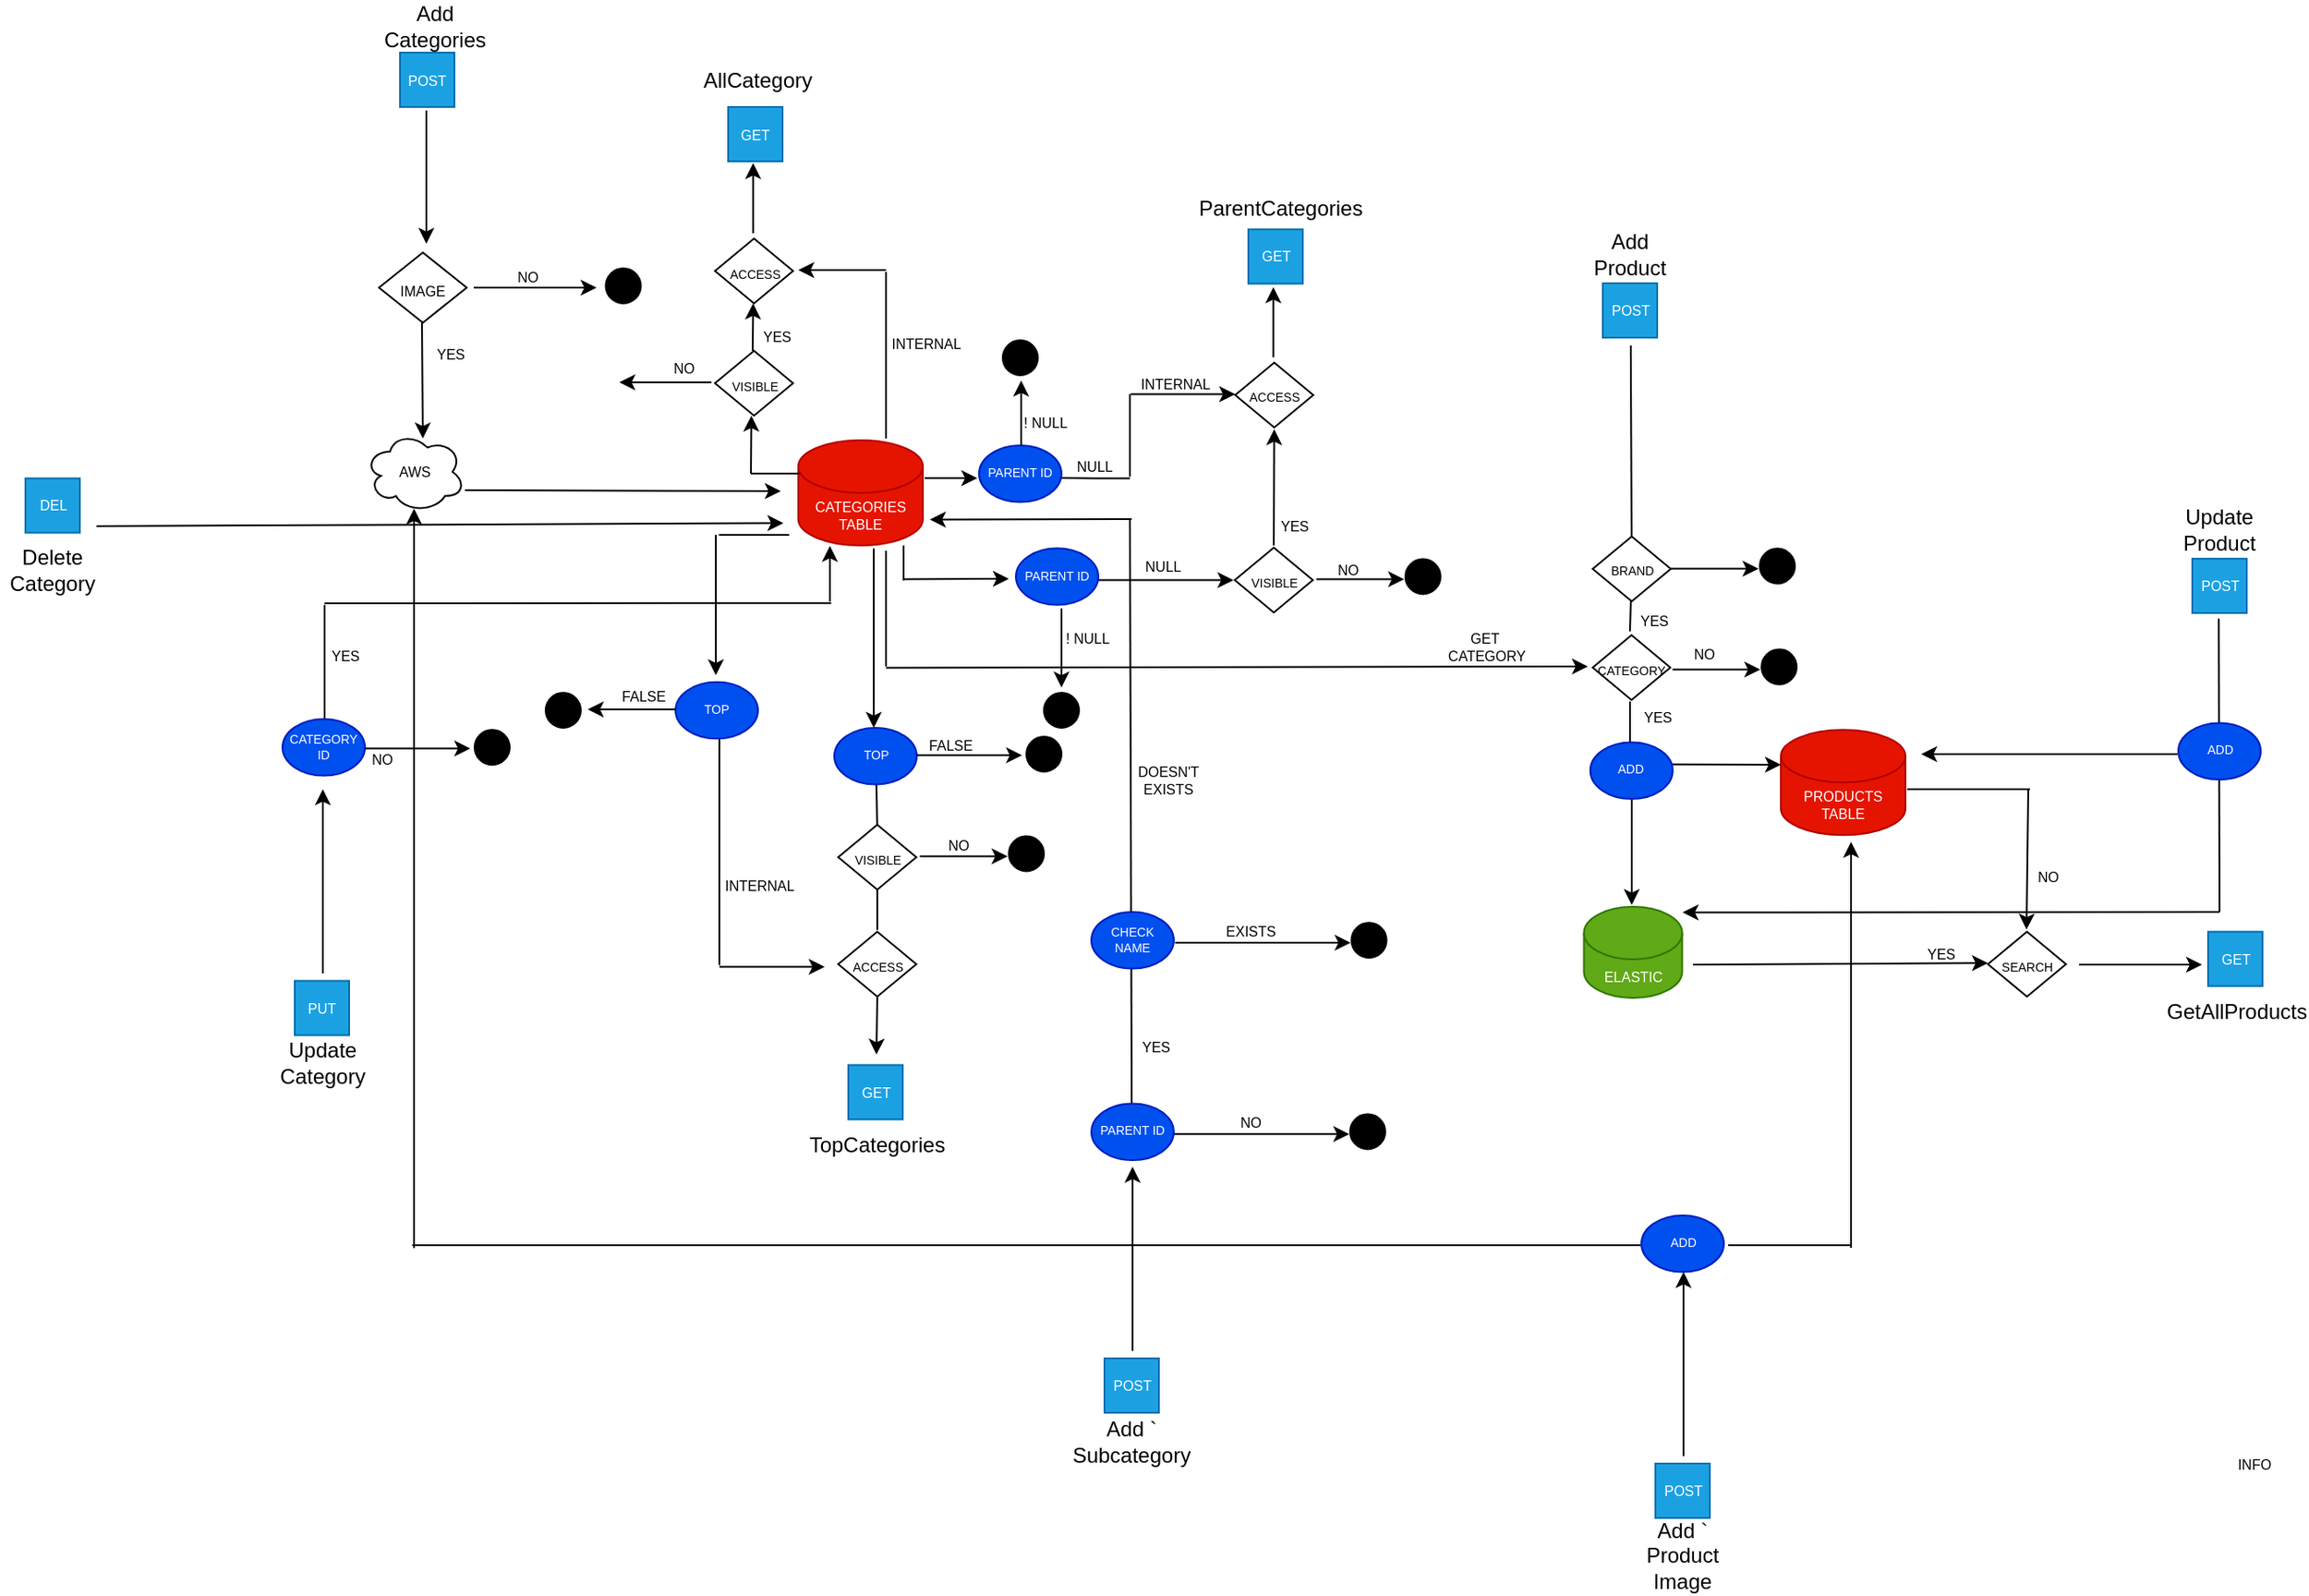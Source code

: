 <mxfile version="20.2.7" type="github">
  <diagram id="prtHgNgQTEPvFCAcTncT" name="Page-1">
    <mxGraphModel dx="1855" dy="1254" grid="1" gridSize="10" guides="1" tooltips="1" connect="1" arrows="1" fold="1" page="0" pageScale="1" pageWidth="827" pageHeight="1169" math="0" shadow="0">
      <root>
        <mxCell id="0" />
        <mxCell id="1" parent="0" />
        <mxCell id="AQ4Y5wIKYDqRayqiFg9v-28" value="" style="endArrow=classic;html=1;rounded=0;fontSize=8;" parent="1" edge="1">
          <mxGeometry width="50" height="50" relative="1" as="geometry">
            <mxPoint x="-612" y="-407" as="sourcePoint" />
            <mxPoint x="-612" y="-331" as="targetPoint" />
            <Array as="points">
              <mxPoint x="-612" y="-387" />
            </Array>
          </mxGeometry>
        </mxCell>
        <mxCell id="AQ4Y5wIKYDqRayqiFg9v-33" value="POST" style="whiteSpace=wrap;html=1;aspect=fixed;fontSize=8;fillColor=#1ba1e2;fontColor=#ffffff;strokeColor=#006EAF;" parent="1" vertex="1">
          <mxGeometry x="-627" y="-440" width="31" height="31" as="geometry" />
        </mxCell>
        <mxCell id="AQ4Y5wIKYDqRayqiFg9v-50" value="AWS" style="ellipse;shape=cloud;whiteSpace=wrap;html=1;fontSize=8;" parent="1" vertex="1">
          <mxGeometry x="-647" y="-224" width="57" height="46" as="geometry" />
        </mxCell>
        <mxCell id="AQ4Y5wIKYDqRayqiFg9v-59" value="INFO" style="text;html=1;strokeColor=none;fillColor=none;align=center;verticalAlign=middle;whiteSpace=wrap;rounded=0;fontSize=8;" parent="1" vertex="1">
          <mxGeometry x="400" y="350" width="60" height="30" as="geometry" />
        </mxCell>
        <mxCell id="AQ4Y5wIKYDqRayqiFg9v-63" value="" style="rhombus;whiteSpace=wrap;html=1;fontSize=8;" parent="1" vertex="1">
          <mxGeometry x="-639" y="-326" width="50" height="40" as="geometry" />
        </mxCell>
        <mxCell id="AQ4Y5wIKYDqRayqiFg9v-64" value="" style="endArrow=classic;html=1;rounded=0;fontSize=8;" parent="1" edge="1">
          <mxGeometry width="50" height="50" relative="1" as="geometry">
            <mxPoint x="-585" y="-306" as="sourcePoint" />
            <mxPoint x="-515" y="-306" as="targetPoint" />
          </mxGeometry>
        </mxCell>
        <mxCell id="AQ4Y5wIKYDqRayqiFg9v-58" value="IMAGE" style="text;html=1;strokeColor=none;fillColor=none;align=center;verticalAlign=middle;whiteSpace=wrap;rounded=0;fontSize=8;" parent="1" vertex="1">
          <mxGeometry x="-644" y="-319" width="60" height="30" as="geometry" />
        </mxCell>
        <mxCell id="AQ4Y5wIKYDqRayqiFg9v-67" value="" style="ellipse;whiteSpace=wrap;html=1;aspect=fixed;fontSize=8;fillColor=#000000;" parent="1" vertex="1">
          <mxGeometry x="-509.75" y="-317" width="20" height="20" as="geometry" />
        </mxCell>
        <mxCell id="AQ4Y5wIKYDqRayqiFg9v-69" value="NO" style="text;html=1;strokeColor=none;fillColor=none;align=center;verticalAlign=middle;whiteSpace=wrap;rounded=0;fontSize=8;" parent="1" vertex="1">
          <mxGeometry x="-584" y="-327" width="60" height="30" as="geometry" />
        </mxCell>
        <mxCell id="AQ4Y5wIKYDqRayqiFg9v-71" value="" style="endArrow=classic;html=1;rounded=0;fontSize=8;" parent="1" edge="1">
          <mxGeometry width="50" height="50" relative="1" as="geometry">
            <mxPoint x="-590" y="-190.5" as="sourcePoint" />
            <mxPoint x="-410" y="-190" as="targetPoint" />
          </mxGeometry>
        </mxCell>
        <mxCell id="AQ4Y5wIKYDqRayqiFg9v-76" value="CATEGORIES&lt;br&gt;TABLE" style="shape=cylinder3;whiteSpace=wrap;html=1;boundedLbl=1;backgroundOutline=1;size=15;fontSize=8;fillColor=#e51400;fontColor=#ffffff;strokeColor=#B20000;" parent="1" vertex="1">
          <mxGeometry x="-400" y="-219" width="71" height="60" as="geometry" />
        </mxCell>
        <mxCell id="AQ4Y5wIKYDqRayqiFg9v-77" value="YES" style="text;html=1;strokeColor=none;fillColor=none;align=center;verticalAlign=middle;whiteSpace=wrap;rounded=0;fontSize=8;" parent="1" vertex="1">
          <mxGeometry x="-628" y="-283" width="60" height="30" as="geometry" />
        </mxCell>
        <mxCell id="1eOyAgrrZPJJlD7NY1wQ-12" value="Add Categories" style="text;html=1;strokeColor=none;fillColor=none;align=center;verticalAlign=middle;whiteSpace=wrap;rounded=0;" parent="1" vertex="1">
          <mxGeometry x="-637" y="-470" width="60" height="30" as="geometry" />
        </mxCell>
        <mxCell id="1eOyAgrrZPJJlD7NY1wQ-14" value="GET" style="whiteSpace=wrap;html=1;aspect=fixed;fontSize=8;fillColor=#1ba1e2;fontColor=#ffffff;strokeColor=#006EAF;" parent="1" vertex="1">
          <mxGeometry x="-440" y="-409" width="31" height="31" as="geometry" />
        </mxCell>
        <mxCell id="1eOyAgrrZPJJlD7NY1wQ-15" value="AllCategory" style="text;html=1;strokeColor=none;fillColor=none;align=center;verticalAlign=middle;whiteSpace=wrap;rounded=0;" parent="1" vertex="1">
          <mxGeometry x="-453.5" y="-439" width="60" height="30" as="geometry" />
        </mxCell>
        <mxCell id="1eOyAgrrZPJJlD7NY1wQ-18" value="&lt;font style=&quot;font-size: 7px;&quot;&gt;ACCESS&lt;/font&gt;" style="rhombus;whiteSpace=wrap;html=1;" parent="1" vertex="1">
          <mxGeometry x="-447.5" y="-334" width="44.5" height="37" as="geometry" />
        </mxCell>
        <mxCell id="1eOyAgrrZPJJlD7NY1wQ-22" value="" style="endArrow=classic;html=1;rounded=0;fontSize=7;" parent="1" edge="1">
          <mxGeometry width="50" height="50" relative="1" as="geometry">
            <mxPoint x="-425.75" y="-337" as="sourcePoint" />
            <mxPoint x="-425.75" y="-377" as="targetPoint" />
          </mxGeometry>
        </mxCell>
        <mxCell id="1eOyAgrrZPJJlD7NY1wQ-23" value="" style="endArrow=classic;html=1;rounded=0;fontSize=7;" parent="1" edge="1">
          <mxGeometry width="50" height="50" relative="1" as="geometry">
            <mxPoint x="-350" y="-316" as="sourcePoint" />
            <mxPoint x="-400" y="-316" as="targetPoint" />
          </mxGeometry>
        </mxCell>
        <mxCell id="1eOyAgrrZPJJlD7NY1wQ-24" value="" style="endArrow=none;html=1;rounded=0;fontSize=7;" parent="1" edge="1">
          <mxGeometry width="50" height="50" relative="1" as="geometry">
            <mxPoint x="-350" y="-220" as="sourcePoint" />
            <mxPoint x="-350" y="-315" as="targetPoint" />
          </mxGeometry>
        </mxCell>
        <mxCell id="1eOyAgrrZPJJlD7NY1wQ-25" value="INTERNAL" style="text;html=1;strokeColor=none;fillColor=none;align=center;verticalAlign=middle;whiteSpace=wrap;rounded=0;fontSize=8;" parent="1" vertex="1">
          <mxGeometry x="-357" y="-289" width="60" height="30" as="geometry" />
        </mxCell>
        <mxCell id="1eOyAgrrZPJJlD7NY1wQ-28" value="&lt;span style=&quot;font-size: 7px;&quot;&gt;VISIBLE&lt;/span&gt;" style="rhombus;whiteSpace=wrap;html=1;" parent="1" vertex="1">
          <mxGeometry x="-447.5" y="-270" width="44.5" height="37" as="geometry" />
        </mxCell>
        <mxCell id="1eOyAgrrZPJJlD7NY1wQ-30" value="" style="endArrow=classic;html=1;rounded=0;fontSize=7;" parent="1" edge="1">
          <mxGeometry width="50" height="50" relative="1" as="geometry">
            <mxPoint x="-614.5" y="-287" as="sourcePoint" />
            <mxPoint x="-614" y="-220" as="targetPoint" />
          </mxGeometry>
        </mxCell>
        <mxCell id="1eOyAgrrZPJJlD7NY1wQ-31" value="" style="endArrow=classic;html=1;rounded=0;fontSize=7;" parent="1" edge="1">
          <mxGeometry width="50" height="50" relative="1" as="geometry">
            <mxPoint x="-426" y="-270" as="sourcePoint" />
            <mxPoint x="-425.75" y="-297" as="targetPoint" />
          </mxGeometry>
        </mxCell>
        <mxCell id="1eOyAgrrZPJJlD7NY1wQ-32" value="YES" style="text;html=1;strokeColor=none;fillColor=none;align=center;verticalAlign=middle;whiteSpace=wrap;rounded=0;fontSize=8;" parent="1" vertex="1">
          <mxGeometry x="-442" y="-293" width="60" height="30" as="geometry" />
        </mxCell>
        <mxCell id="1eOyAgrrZPJJlD7NY1wQ-33" value="" style="endArrow=classic;html=1;rounded=0;fontSize=7;" parent="1" edge="1">
          <mxGeometry width="50" height="50" relative="1" as="geometry">
            <mxPoint x="-449.5" y="-252" as="sourcePoint" />
            <mxPoint x="-502" y="-252" as="targetPoint" />
          </mxGeometry>
        </mxCell>
        <mxCell id="1eOyAgrrZPJJlD7NY1wQ-34" value="NO" style="text;html=1;strokeColor=none;fillColor=none;align=center;verticalAlign=middle;whiteSpace=wrap;rounded=0;fontSize=8;" parent="1" vertex="1">
          <mxGeometry x="-495" y="-275" width="60" height="30" as="geometry" />
        </mxCell>
        <mxCell id="1eOyAgrrZPJJlD7NY1wQ-36" value="" style="ellipse;whiteSpace=wrap;html=1;aspect=fixed;fontSize=8;fillColor=#000000;" parent="1" vertex="1">
          <mxGeometry x="-54" y="-151.25" width="20" height="20" as="geometry" />
        </mxCell>
        <mxCell id="1eOyAgrrZPJJlD7NY1wQ-37" value="" style="endArrow=classic;html=1;rounded=0;fontSize=7;" parent="1" edge="1">
          <mxGeometry width="50" height="50" relative="1" as="geometry">
            <mxPoint x="-427" y="-200" as="sourcePoint" />
            <mxPoint x="-426.75" y="-233" as="targetPoint" />
          </mxGeometry>
        </mxCell>
        <mxCell id="1eOyAgrrZPJJlD7NY1wQ-38" value="" style="endArrow=none;html=1;rounded=0;fontSize=7;" parent="1" edge="1">
          <mxGeometry width="50" height="50" relative="1" as="geometry">
            <mxPoint x="-427" y="-200" as="sourcePoint" />
            <mxPoint x="-399" y="-200" as="targetPoint" />
          </mxGeometry>
        </mxCell>
        <mxCell id="1eOyAgrrZPJJlD7NY1wQ-39" value="GET" style="whiteSpace=wrap;html=1;aspect=fixed;fontSize=8;fillColor=#1ba1e2;fontColor=#ffffff;strokeColor=#006EAF;" parent="1" vertex="1">
          <mxGeometry x="-143.5" y="-339.25" width="31" height="31" as="geometry" />
        </mxCell>
        <mxCell id="1eOyAgrrZPJJlD7NY1wQ-41" value="&lt;font style=&quot;font-size: 7px;&quot;&gt;ACCESS&lt;/font&gt;" style="rhombus;whiteSpace=wrap;html=1;" parent="1" vertex="1">
          <mxGeometry x="-151" y="-263.25" width="44.5" height="37" as="geometry" />
        </mxCell>
        <mxCell id="1eOyAgrrZPJJlD7NY1wQ-42" value="" style="endArrow=classic;html=1;rounded=0;fontSize=7;" parent="1" edge="1">
          <mxGeometry width="50" height="50" relative="1" as="geometry">
            <mxPoint x="-129.25" y="-266.25" as="sourcePoint" />
            <mxPoint x="-129.25" y="-306.25" as="targetPoint" />
          </mxGeometry>
        </mxCell>
        <mxCell id="1eOyAgrrZPJJlD7NY1wQ-43" value="" style="endArrow=classic;html=1;rounded=0;fontSize=7;" parent="1" edge="1">
          <mxGeometry width="50" height="50" relative="1" as="geometry">
            <mxPoint x="-210.5" y="-245.25" as="sourcePoint" />
            <mxPoint x="-151" y="-245.25" as="targetPoint" />
          </mxGeometry>
        </mxCell>
        <mxCell id="1eOyAgrrZPJJlD7NY1wQ-44" value="" style="endArrow=none;html=1;rounded=0;fontSize=7;" parent="1" edge="1">
          <mxGeometry width="50" height="50" relative="1" as="geometry">
            <mxPoint x="-211" y="-198.25" as="sourcePoint" />
            <mxPoint x="-211" y="-245.25" as="targetPoint" />
          </mxGeometry>
        </mxCell>
        <mxCell id="1eOyAgrrZPJJlD7NY1wQ-45" value="" style="endArrow=none;html=1;rounded=0;fontSize=7;" parent="1" edge="1">
          <mxGeometry width="50" height="50" relative="1" as="geometry">
            <mxPoint x="-251" y="-197.5" as="sourcePoint" />
            <mxPoint x="-211" y="-197.25" as="targetPoint" />
            <Array as="points">
              <mxPoint x="-231" y="-197.25" />
            </Array>
          </mxGeometry>
        </mxCell>
        <mxCell id="1eOyAgrrZPJJlD7NY1wQ-46" value="INTERNAL" style="text;html=1;strokeColor=none;fillColor=none;align=center;verticalAlign=middle;whiteSpace=wrap;rounded=0;fontSize=8;" parent="1" vertex="1">
          <mxGeometry x="-215" y="-266.25" width="60" height="30" as="geometry" />
        </mxCell>
        <mxCell id="1eOyAgrrZPJJlD7NY1wQ-47" value="&lt;span style=&quot;font-size: 7px;&quot;&gt;VISIBLE&lt;/span&gt;" style="rhombus;whiteSpace=wrap;html=1;" parent="1" vertex="1">
          <mxGeometry x="-151.25" y="-157.75" width="44.5" height="37" as="geometry" />
        </mxCell>
        <mxCell id="1eOyAgrrZPJJlD7NY1wQ-48" value="YES" style="text;html=1;strokeColor=none;fillColor=none;align=center;verticalAlign=middle;whiteSpace=wrap;rounded=0;fontSize=8;" parent="1" vertex="1">
          <mxGeometry x="-147" y="-185.25" width="60" height="30" as="geometry" />
        </mxCell>
        <mxCell id="1eOyAgrrZPJJlD7NY1wQ-49" value="" style="endArrow=classic;html=1;rounded=0;fontSize=7;" parent="1" edge="1">
          <mxGeometry width="50" height="50" relative="1" as="geometry">
            <mxPoint x="-129" y="-159" as="sourcePoint" />
            <mxPoint x="-128.75" y="-225.25" as="targetPoint" />
          </mxGeometry>
        </mxCell>
        <mxCell id="1eOyAgrrZPJJlD7NY1wQ-51" value="" style="endArrow=classic;html=1;rounded=0;fontSize=7;" parent="1" edge="1">
          <mxGeometry width="50" height="50" relative="1" as="geometry">
            <mxPoint x="-104.75" y="-139.75" as="sourcePoint" />
            <mxPoint x="-54.75" y="-139.75" as="targetPoint" />
          </mxGeometry>
        </mxCell>
        <mxCell id="1eOyAgrrZPJJlD7NY1wQ-52" value="NO" style="text;html=1;strokeColor=none;fillColor=none;align=center;verticalAlign=middle;whiteSpace=wrap;rounded=0;fontSize=8;" parent="1" vertex="1">
          <mxGeometry x="-113.5" y="-155.25" width="53" height="20" as="geometry" />
        </mxCell>
        <mxCell id="1eOyAgrrZPJJlD7NY1wQ-54" value="" style="endArrow=classic;html=1;rounded=0;fontSize=7;" parent="1" edge="1">
          <mxGeometry width="50" height="50" relative="1" as="geometry">
            <mxPoint x="-230" y="-139.25" as="sourcePoint" />
            <mxPoint x="-152" y="-139.25" as="targetPoint" />
          </mxGeometry>
        </mxCell>
        <mxCell id="1eOyAgrrZPJJlD7NY1wQ-55" value="GET" style="whiteSpace=wrap;html=1;aspect=fixed;fontSize=8;fillColor=#1ba1e2;fontColor=#ffffff;strokeColor=#006EAF;" parent="1" vertex="1">
          <mxGeometry x="-371.5" y="137.25" width="31" height="31" as="geometry" />
        </mxCell>
        <mxCell id="1eOyAgrrZPJJlD7NY1wQ-58" value="&lt;font style=&quot;font-size: 7px;&quot;&gt;ACCESS&lt;/font&gt;" style="rhombus;whiteSpace=wrap;html=1;" parent="1" vertex="1">
          <mxGeometry x="-377.25" y="61.25" width="44.5" height="37" as="geometry" />
        </mxCell>
        <mxCell id="1eOyAgrrZPJJlD7NY1wQ-59" value="" style="endArrow=classic;html=1;rounded=0;fontSize=7;" parent="1" edge="1">
          <mxGeometry width="50" height="50" relative="1" as="geometry">
            <mxPoint x="-355" y="98.25" as="sourcePoint" />
            <mxPoint x="-355.5" y="131.25" as="targetPoint" />
          </mxGeometry>
        </mxCell>
        <mxCell id="1eOyAgrrZPJJlD7NY1wQ-62" value="" style="endArrow=none;html=1;rounded=0;fontSize=7;" parent="1" edge="1">
          <mxGeometry width="50" height="50" relative="1" as="geometry">
            <mxPoint x="-445" y="80.25" as="sourcePoint" />
            <mxPoint x="-445" y="-49.25" as="targetPoint" />
          </mxGeometry>
        </mxCell>
        <mxCell id="1eOyAgrrZPJJlD7NY1wQ-63" value="" style="endArrow=classic;html=1;rounded=0;fontSize=7;" parent="1" edge="1">
          <mxGeometry width="50" height="50" relative="1" as="geometry">
            <mxPoint x="-445" y="81.25" as="sourcePoint" />
            <mxPoint x="-385" y="81.25" as="targetPoint" />
          </mxGeometry>
        </mxCell>
        <mxCell id="1eOyAgrrZPJJlD7NY1wQ-64" value="INTERNAL" style="text;html=1;strokeColor=none;fillColor=none;align=center;verticalAlign=middle;whiteSpace=wrap;rounded=0;fontSize=8;" parent="1" vertex="1">
          <mxGeometry x="-452" y="20.25" width="60" height="30" as="geometry" />
        </mxCell>
        <mxCell id="1eOyAgrrZPJJlD7NY1wQ-67" value="" style="endArrow=none;html=1;rounded=0;fontSize=7;" parent="1" edge="1">
          <mxGeometry width="50" height="50" relative="1" as="geometry">
            <mxPoint x="-355.5" y="-23.25" as="sourcePoint" />
            <mxPoint x="-355" y="4.25" as="targetPoint" />
          </mxGeometry>
        </mxCell>
        <mxCell id="1eOyAgrrZPJJlD7NY1wQ-68" value="&lt;span style=&quot;font-size: 7px;&quot;&gt;VISIBLE&lt;/span&gt;" style="rhombus;whiteSpace=wrap;html=1;" parent="1" vertex="1">
          <mxGeometry x="-377.25" y="0.25" width="44.5" height="37" as="geometry" />
        </mxCell>
        <mxCell id="1eOyAgrrZPJJlD7NY1wQ-69" value="" style="endArrow=none;html=1;rounded=0;fontSize=7;" parent="1" edge="1">
          <mxGeometry width="50" height="50" relative="1" as="geometry">
            <mxPoint x="-355" y="60.25" as="sourcePoint" />
            <mxPoint x="-355" y="37.25" as="targetPoint" />
          </mxGeometry>
        </mxCell>
        <mxCell id="1eOyAgrrZPJJlD7NY1wQ-70" value="" style="ellipse;whiteSpace=wrap;html=1;aspect=fixed;fontSize=8;fillColor=#000000;" parent="1" vertex="1">
          <mxGeometry x="-280" y="6.75" width="20" height="20" as="geometry" />
        </mxCell>
        <mxCell id="1eOyAgrrZPJJlD7NY1wQ-71" value="" style="endArrow=classic;html=1;rounded=0;fontSize=7;" parent="1" edge="1">
          <mxGeometry width="50" height="50" relative="1" as="geometry">
            <mxPoint x="-330.75" y="18.25" as="sourcePoint" />
            <mxPoint x="-280.75" y="18.25" as="targetPoint" />
          </mxGeometry>
        </mxCell>
        <mxCell id="1eOyAgrrZPJJlD7NY1wQ-72" value="NO" style="text;html=1;strokeColor=none;fillColor=none;align=center;verticalAlign=middle;whiteSpace=wrap;rounded=0;fontSize=8;" parent="1" vertex="1">
          <mxGeometry x="-334.75" y="2.25" width="53" height="20" as="geometry" />
        </mxCell>
        <mxCell id="1eOyAgrrZPJJlD7NY1wQ-75" value="ParentCategories" style="text;html=1;strokeColor=none;fillColor=none;align=center;verticalAlign=middle;whiteSpace=wrap;rounded=0;" parent="1" vertex="1">
          <mxGeometry x="-155" y="-366.25" width="60" height="30" as="geometry" />
        </mxCell>
        <mxCell id="1eOyAgrrZPJJlD7NY1wQ-84" value="PARENT ID" style="ellipse;whiteSpace=wrap;html=1;fontSize=7;fillColor=#0050ef;fontColor=#ffffff;strokeColor=#001DBC;" parent="1" vertex="1">
          <mxGeometry x="-297" y="-216" width="47" height="32.25" as="geometry" />
        </mxCell>
        <mxCell id="1eOyAgrrZPJJlD7NY1wQ-85" value="" style="endArrow=classic;html=1;rounded=0;fontSize=7;" parent="1" edge="1">
          <mxGeometry width="50" height="50" relative="1" as="geometry">
            <mxPoint x="-273" y="-216" as="sourcePoint" />
            <mxPoint x="-273" y="-253" as="targetPoint" />
          </mxGeometry>
        </mxCell>
        <mxCell id="1eOyAgrrZPJJlD7NY1wQ-87" value="! NULL" style="text;html=1;strokeColor=none;fillColor=none;align=center;verticalAlign=middle;whiteSpace=wrap;rounded=0;fontSize=8;" parent="1" vertex="1">
          <mxGeometry x="-289" y="-244" width="60" height="30" as="geometry" />
        </mxCell>
        <mxCell id="1eOyAgrrZPJJlD7NY1wQ-88" value="" style="ellipse;whiteSpace=wrap;html=1;aspect=fixed;fontSize=8;fillColor=#000000;" parent="1" vertex="1">
          <mxGeometry x="-283.5" y="-276" width="20" height="20" as="geometry" />
        </mxCell>
        <mxCell id="1eOyAgrrZPJJlD7NY1wQ-90" value="" style="endArrow=classic;html=1;rounded=0;fontSize=7;" parent="1" edge="1">
          <mxGeometry width="50" height="50" relative="1" as="geometry">
            <mxPoint x="-328" y="-197.37" as="sourcePoint" />
            <mxPoint x="-298" y="-197.37" as="targetPoint" />
          </mxGeometry>
        </mxCell>
        <mxCell id="1eOyAgrrZPJJlD7NY1wQ-91" value="PARENT ID" style="ellipse;whiteSpace=wrap;html=1;fontSize=7;fillColor=#0050ef;fontColor=#ffffff;strokeColor=#001DBC;" parent="1" vertex="1">
          <mxGeometry x="-276" y="-157.37" width="47" height="32.25" as="geometry" />
        </mxCell>
        <mxCell id="1eOyAgrrZPJJlD7NY1wQ-92" value="" style="endArrow=classic;html=1;rounded=0;fontSize=7;" parent="1" edge="1">
          <mxGeometry width="50" height="50" relative="1" as="geometry">
            <mxPoint x="-250" y="-123.12" as="sourcePoint" />
            <mxPoint x="-250" y="-78" as="targetPoint" />
          </mxGeometry>
        </mxCell>
        <mxCell id="1eOyAgrrZPJJlD7NY1wQ-93" value="! NULL" style="text;html=1;strokeColor=none;fillColor=none;align=center;verticalAlign=middle;whiteSpace=wrap;rounded=0;fontSize=8;" parent="1" vertex="1">
          <mxGeometry x="-265.5" y="-120.75" width="60" height="30" as="geometry" />
        </mxCell>
        <mxCell id="1eOyAgrrZPJJlD7NY1wQ-94" value="NULL" style="text;html=1;strokeColor=none;fillColor=none;align=center;verticalAlign=middle;whiteSpace=wrap;rounded=0;fontSize=8;" parent="1" vertex="1">
          <mxGeometry x="-261" y="-219" width="60" height="30" as="geometry" />
        </mxCell>
        <mxCell id="1eOyAgrrZPJJlD7NY1wQ-95" value="NULL" style="text;html=1;strokeColor=none;fillColor=none;align=center;verticalAlign=middle;whiteSpace=wrap;rounded=0;fontSize=8;" parent="1" vertex="1">
          <mxGeometry x="-222" y="-162.25" width="60" height="30" as="geometry" />
        </mxCell>
        <mxCell id="1eOyAgrrZPJJlD7NY1wQ-97" value="" style="ellipse;whiteSpace=wrap;html=1;aspect=fixed;fontSize=8;fillColor=#000000;" parent="1" vertex="1">
          <mxGeometry x="-260" y="-75" width="20" height="20" as="geometry" />
        </mxCell>
        <mxCell id="1eOyAgrrZPJJlD7NY1wQ-100" value="" style="endArrow=none;html=1;rounded=0;fontSize=7;" parent="1" edge="1">
          <mxGeometry width="50" height="50" relative="1" as="geometry">
            <mxPoint x="-340" y="-159" as="sourcePoint" />
            <mxPoint x="-340" y="-139" as="targetPoint" />
          </mxGeometry>
        </mxCell>
        <mxCell id="1eOyAgrrZPJJlD7NY1wQ-101" value="" style="endArrow=classic;html=1;rounded=0;fontSize=7;" parent="1" edge="1">
          <mxGeometry width="50" height="50" relative="1" as="geometry">
            <mxPoint x="-340" y="-139.75" as="sourcePoint" />
            <mxPoint x="-280" y="-140" as="targetPoint" />
          </mxGeometry>
        </mxCell>
        <mxCell id="1eOyAgrrZPJJlD7NY1wQ-102" value="TopCategories" style="text;html=1;strokeColor=none;fillColor=none;align=center;verticalAlign=middle;whiteSpace=wrap;rounded=0;" parent="1" vertex="1">
          <mxGeometry x="-385" y="168.25" width="60" height="30" as="geometry" />
        </mxCell>
        <mxCell id="1eOyAgrrZPJJlD7NY1wQ-104" value="TOP" style="ellipse;whiteSpace=wrap;html=1;fontSize=7;fillColor=#0050ef;fontColor=#ffffff;strokeColor=#001DBC;" parent="1" vertex="1">
          <mxGeometry x="-379.5" y="-55" width="47" height="32.25" as="geometry" />
        </mxCell>
        <mxCell id="1eOyAgrrZPJJlD7NY1wQ-107" value="" style="endArrow=classic;html=1;rounded=0;fontSize=7;" parent="1" edge="1">
          <mxGeometry width="50" height="50" relative="1" as="geometry">
            <mxPoint x="-357" y="-157.25" as="sourcePoint" />
            <mxPoint x="-357" y="-55" as="targetPoint" />
          </mxGeometry>
        </mxCell>
        <mxCell id="1eOyAgrrZPJJlD7NY1wQ-108" value="TOP" style="ellipse;whiteSpace=wrap;html=1;fontSize=7;fillColor=#0050ef;fontColor=#ffffff;strokeColor=#001DBC;" parent="1" vertex="1">
          <mxGeometry x="-470" y="-81.12" width="47" height="32.25" as="geometry" />
        </mxCell>
        <mxCell id="1eOyAgrrZPJJlD7NY1wQ-109" value="" style="endArrow=classic;html=1;rounded=0;fontSize=7;" parent="1" edge="1">
          <mxGeometry width="50" height="50" relative="1" as="geometry">
            <mxPoint x="-332.5" y="-39.37" as="sourcePoint" />
            <mxPoint x="-272.5" y="-39.37" as="targetPoint" />
          </mxGeometry>
        </mxCell>
        <mxCell id="1eOyAgrrZPJJlD7NY1wQ-110" value="FALSE" style="text;html=1;strokeColor=none;fillColor=none;align=center;verticalAlign=middle;whiteSpace=wrap;rounded=0;fontSize=8;" parent="1" vertex="1">
          <mxGeometry x="-343.5" y="-60" width="60" height="30" as="geometry" />
        </mxCell>
        <mxCell id="1eOyAgrrZPJJlD7NY1wQ-111" value="" style="ellipse;whiteSpace=wrap;html=1;aspect=fixed;fontSize=8;fillColor=#000000;" parent="1" vertex="1">
          <mxGeometry x="-270" y="-50" width="20" height="20" as="geometry" />
        </mxCell>
        <mxCell id="1eOyAgrrZPJJlD7NY1wQ-112" value="" style="endArrow=classic;html=1;rounded=0;fontSize=7;" parent="1" edge="1">
          <mxGeometry width="50" height="50" relative="1" as="geometry">
            <mxPoint x="-470" y="-65.5" as="sourcePoint" />
            <mxPoint x="-520" y="-65.5" as="targetPoint" />
          </mxGeometry>
        </mxCell>
        <mxCell id="1eOyAgrrZPJJlD7NY1wQ-113" value="FALSE" style="text;html=1;strokeColor=none;fillColor=none;align=center;verticalAlign=middle;whiteSpace=wrap;rounded=0;fontSize=8;" parent="1" vertex="1">
          <mxGeometry x="-518.5" y="-88.12" width="60" height="30" as="geometry" />
        </mxCell>
        <mxCell id="1eOyAgrrZPJJlD7NY1wQ-115" value="" style="endArrow=classic;html=1;rounded=0;fontSize=7;" parent="1" edge="1">
          <mxGeometry width="50" height="50" relative="1" as="geometry">
            <mxPoint x="-447" y="-165" as="sourcePoint" />
            <mxPoint x="-447" y="-85" as="targetPoint" />
          </mxGeometry>
        </mxCell>
        <mxCell id="1eOyAgrrZPJJlD7NY1wQ-116" value="" style="ellipse;whiteSpace=wrap;html=1;aspect=fixed;fontSize=8;fillColor=#000000;" parent="1" vertex="1">
          <mxGeometry x="-544" y="-74.99" width="20" height="20" as="geometry" />
        </mxCell>
        <mxCell id="1eOyAgrrZPJJlD7NY1wQ-118" value="" style="endArrow=none;html=1;rounded=0;fontSize=7;" parent="1" edge="1">
          <mxGeometry width="50" height="50" relative="1" as="geometry">
            <mxPoint x="-445.25" y="-165" as="sourcePoint" />
            <mxPoint x="-405.25" y="-165" as="targetPoint" />
          </mxGeometry>
        </mxCell>
        <mxCell id="1eOyAgrrZPJJlD7NY1wQ-120" value="" style="endArrow=classic;html=1;rounded=0;fontSize=7;" parent="1" edge="1">
          <mxGeometry width="50" height="50" relative="1" as="geometry">
            <mxPoint x="-382" y="-127" as="sourcePoint" />
            <mxPoint x="-382" y="-158.75" as="targetPoint" />
          </mxGeometry>
        </mxCell>
        <mxCell id="1eOyAgrrZPJJlD7NY1wQ-121" value="" style="endArrow=none;html=1;rounded=0;fontSize=7;" parent="1" edge="1">
          <mxGeometry width="50" height="50" relative="1" as="geometry">
            <mxPoint x="-670" y="-126" as="sourcePoint" />
            <mxPoint x="-381.25" y="-126.12" as="targetPoint" />
          </mxGeometry>
        </mxCell>
        <mxCell id="1eOyAgrrZPJJlD7NY1wQ-122" value="" style="endArrow=none;html=1;rounded=0;fontSize=7;" parent="1" edge="1">
          <mxGeometry width="50" height="50" relative="1" as="geometry">
            <mxPoint x="-670" y="-55.12" as="sourcePoint" />
            <mxPoint x="-670" y="-125.12" as="targetPoint" />
          </mxGeometry>
        </mxCell>
        <mxCell id="1eOyAgrrZPJJlD7NY1wQ-123" value="CATEGORY&lt;br&gt;ID" style="ellipse;whiteSpace=wrap;html=1;fontSize=7;fillColor=#0050ef;fontColor=#ffffff;strokeColor=#001DBC;" parent="1" vertex="1">
          <mxGeometry x="-694" y="-60" width="47" height="32.25" as="geometry" />
        </mxCell>
        <mxCell id="1eOyAgrrZPJJlD7NY1wQ-124" value="" style="endArrow=classic;html=1;rounded=0;fontSize=7;" parent="1" edge="1">
          <mxGeometry width="50" height="50" relative="1" as="geometry">
            <mxPoint x="-647" y="-43.24" as="sourcePoint" />
            <mxPoint x="-587" y="-43.24" as="targetPoint" />
          </mxGeometry>
        </mxCell>
        <mxCell id="1eOyAgrrZPJJlD7NY1wQ-125" value="" style="ellipse;whiteSpace=wrap;html=1;aspect=fixed;fontSize=8;fillColor=#000000;" parent="1" vertex="1">
          <mxGeometry x="-584.5" y="-53.87" width="20" height="20" as="geometry" />
        </mxCell>
        <mxCell id="1eOyAgrrZPJJlD7NY1wQ-126" value="NO" style="text;html=1;strokeColor=none;fillColor=none;align=center;verticalAlign=middle;whiteSpace=wrap;rounded=0;fontSize=8;" parent="1" vertex="1">
          <mxGeometry x="-667.5" y="-51.87" width="60" height="30" as="geometry" />
        </mxCell>
        <mxCell id="1eOyAgrrZPJJlD7NY1wQ-127" value="PUT" style="whiteSpace=wrap;html=1;aspect=fixed;fontSize=8;fillColor=#1ba1e2;fontColor=#ffffff;strokeColor=#006EAF;" parent="1" vertex="1">
          <mxGeometry x="-687" y="89.25" width="31" height="31" as="geometry" />
        </mxCell>
        <mxCell id="1eOyAgrrZPJJlD7NY1wQ-129" value="" style="endArrow=classic;html=1;rounded=0;fontSize=7;" parent="1" edge="1">
          <mxGeometry width="50" height="50" relative="1" as="geometry">
            <mxPoint x="-671" y="85" as="sourcePoint" />
            <mxPoint x="-671" y="-20" as="targetPoint" />
          </mxGeometry>
        </mxCell>
        <mxCell id="1eOyAgrrZPJJlD7NY1wQ-136" value="Update Category" style="text;html=1;strokeColor=none;fillColor=none;align=center;verticalAlign=middle;whiteSpace=wrap;rounded=0;" parent="1" vertex="1">
          <mxGeometry x="-701.5" y="121.25" width="60" height="30" as="geometry" />
        </mxCell>
        <mxCell id="1eOyAgrrZPJJlD7NY1wQ-137" value="YES" style="text;html=1;strokeColor=none;fillColor=none;align=center;verticalAlign=middle;whiteSpace=wrap;rounded=0;fontSize=8;" parent="1" vertex="1">
          <mxGeometry x="-688" y="-111.12" width="60" height="30" as="geometry" />
        </mxCell>
        <mxCell id="sNdbcc_k8vX7MkfwuQpp-1" value="" style="endArrow=classic;html=1;rounded=0;" edge="1" parent="1">
          <mxGeometry width="50" height="50" relative="1" as="geometry">
            <mxPoint x="-210" y="-174" as="sourcePoint" />
            <mxPoint x="-325" y="-173.75" as="targetPoint" />
          </mxGeometry>
        </mxCell>
        <mxCell id="sNdbcc_k8vX7MkfwuQpp-2" value="" style="endArrow=none;html=1;rounded=0;" edge="1" parent="1">
          <mxGeometry width="50" height="50" relative="1" as="geometry">
            <mxPoint x="-210" y="160" as="sourcePoint" />
            <mxPoint x="-211" y="-174" as="targetPoint" />
          </mxGeometry>
        </mxCell>
        <mxCell id="sNdbcc_k8vX7MkfwuQpp-4" value="YES" style="text;html=1;strokeColor=none;fillColor=none;align=center;verticalAlign=middle;whiteSpace=wrap;rounded=0;fontSize=8;" vertex="1" parent="1">
          <mxGeometry x="-226" y="112" width="60" height="30" as="geometry" />
        </mxCell>
        <mxCell id="sNdbcc_k8vX7MkfwuQpp-5" value="" style="endArrow=classic;html=1;rounded=0;" edge="1" parent="1">
          <mxGeometry width="50" height="50" relative="1" as="geometry">
            <mxPoint x="-186" y="176.63" as="sourcePoint" />
            <mxPoint x="-86" y="176.63" as="targetPoint" />
          </mxGeometry>
        </mxCell>
        <mxCell id="sNdbcc_k8vX7MkfwuQpp-6" value="NO" style="text;html=1;strokeColor=none;fillColor=none;align=center;verticalAlign=middle;whiteSpace=wrap;rounded=0;fontSize=8;" vertex="1" parent="1">
          <mxGeometry x="-172.5" y="155.25" width="60" height="30" as="geometry" />
        </mxCell>
        <mxCell id="sNdbcc_k8vX7MkfwuQpp-7" value="PARENT ID" style="ellipse;whiteSpace=wrap;html=1;fontSize=7;fillColor=#0050ef;fontColor=#ffffff;strokeColor=#001DBC;" vertex="1" parent="1">
          <mxGeometry x="-233" y="159.25" width="47" height="32.25" as="geometry" />
        </mxCell>
        <mxCell id="sNdbcc_k8vX7MkfwuQpp-8" value="" style="ellipse;whiteSpace=wrap;html=1;aspect=fixed;fontSize=8;fillColor=#000000;" vertex="1" parent="1">
          <mxGeometry x="-85.5" y="165.25" width="20" height="20" as="geometry" />
        </mxCell>
        <mxCell id="sNdbcc_k8vX7MkfwuQpp-9" value="CHECK&lt;br&gt;NAME" style="ellipse;whiteSpace=wrap;html=1;fontSize=7;fillColor=#0050ef;fontColor=#ffffff;strokeColor=#001DBC;" vertex="1" parent="1">
          <mxGeometry x="-233" y="50" width="47" height="32.25" as="geometry" />
        </mxCell>
        <mxCell id="sNdbcc_k8vX7MkfwuQpp-10" value="" style="endArrow=classic;html=1;rounded=0;" edge="1" parent="1">
          <mxGeometry width="50" height="50" relative="1" as="geometry">
            <mxPoint x="-185.25" y="67.51" as="sourcePoint" />
            <mxPoint x="-85.25" y="67.51" as="targetPoint" />
          </mxGeometry>
        </mxCell>
        <mxCell id="sNdbcc_k8vX7MkfwuQpp-11" value="" style="ellipse;whiteSpace=wrap;html=1;aspect=fixed;fontSize=8;fillColor=#000000;" vertex="1" parent="1">
          <mxGeometry x="-84.75" y="56.13" width="20" height="20" as="geometry" />
        </mxCell>
        <mxCell id="sNdbcc_k8vX7MkfwuQpp-12" value="EXISTS" style="text;html=1;strokeColor=none;fillColor=none;align=center;verticalAlign=middle;whiteSpace=wrap;rounded=0;fontSize=8;" vertex="1" parent="1">
          <mxGeometry x="-172.5" y="46.13" width="60" height="30" as="geometry" />
        </mxCell>
        <mxCell id="sNdbcc_k8vX7MkfwuQpp-13" value="DOESN&#39;T&lt;br&gt;EXISTS" style="text;html=1;strokeColor=none;fillColor=none;align=center;verticalAlign=middle;whiteSpace=wrap;rounded=0;fontSize=8;" vertex="1" parent="1">
          <mxGeometry x="-219" y="-40" width="60" height="30" as="geometry" />
        </mxCell>
        <mxCell id="sNdbcc_k8vX7MkfwuQpp-14" value="POST" style="whiteSpace=wrap;html=1;aspect=fixed;fontSize=8;fillColor=#1ba1e2;fontColor=#ffffff;strokeColor=#006EAF;" vertex="1" parent="1">
          <mxGeometry x="-225.5" y="304.5" width="31" height="31" as="geometry" />
        </mxCell>
        <mxCell id="sNdbcc_k8vX7MkfwuQpp-15" value="" style="endArrow=classic;html=1;rounded=0;fontSize=7;" edge="1" parent="1">
          <mxGeometry width="50" height="50" relative="1" as="geometry">
            <mxPoint x="-209.5" y="300.25" as="sourcePoint" />
            <mxPoint x="-209.5" y="195.25" as="targetPoint" />
          </mxGeometry>
        </mxCell>
        <mxCell id="sNdbcc_k8vX7MkfwuQpp-16" value="Add `&lt;br&gt;Subcategory" style="text;html=1;strokeColor=none;fillColor=none;align=center;verticalAlign=middle;whiteSpace=wrap;rounded=0;" vertex="1" parent="1">
          <mxGeometry x="-240" y="336.5" width="60" height="30" as="geometry" />
        </mxCell>
        <mxCell id="sNdbcc_k8vX7MkfwuQpp-17" value="" style="endArrow=classic;html=1;rounded=0;" edge="1" parent="1">
          <mxGeometry width="50" height="50" relative="1" as="geometry">
            <mxPoint x="-800" y="-170" as="sourcePoint" />
            <mxPoint x="-408.5" y="-171.75" as="targetPoint" />
          </mxGeometry>
        </mxCell>
        <mxCell id="sNdbcc_k8vX7MkfwuQpp-20" value="DEL" style="whiteSpace=wrap;html=1;aspect=fixed;fontSize=8;fillColor=#1ba1e2;fontColor=#ffffff;strokeColor=#006EAF;" vertex="1" parent="1">
          <mxGeometry x="-840.5" y="-197.25" width="31" height="31" as="geometry" />
        </mxCell>
        <mxCell id="sNdbcc_k8vX7MkfwuQpp-21" value="&lt;br&gt;Delete Category" style="text;html=1;strokeColor=none;fillColor=none;align=center;verticalAlign=middle;whiteSpace=wrap;rounded=0;" vertex="1" parent="1">
          <mxGeometry x="-855" y="-164.13" width="60" height="24.88" as="geometry" />
        </mxCell>
        <mxCell id="sNdbcc_k8vX7MkfwuQpp-22" value="PRODUCTS&lt;br&gt;TABLE" style="shape=cylinder3;whiteSpace=wrap;html=1;boundedLbl=1;backgroundOutline=1;size=15;fontSize=8;fillColor=#e51400;fontColor=#ffffff;strokeColor=#B20000;" vertex="1" parent="1">
          <mxGeometry x="160" y="-53.87" width="71" height="60" as="geometry" />
        </mxCell>
        <mxCell id="sNdbcc_k8vX7MkfwuQpp-25" value="POST" style="whiteSpace=wrap;html=1;aspect=fixed;fontSize=8;fillColor=#1ba1e2;fontColor=#ffffff;strokeColor=#006EAF;" vertex="1" parent="1">
          <mxGeometry x="58.5" y="-308.5" width="31" height="31" as="geometry" />
        </mxCell>
        <mxCell id="sNdbcc_k8vX7MkfwuQpp-26" value="Add Product" style="text;html=1;strokeColor=none;fillColor=none;align=center;verticalAlign=middle;whiteSpace=wrap;rounded=0;" vertex="1" parent="1">
          <mxGeometry x="44" y="-340" width="60" height="30" as="geometry" />
        </mxCell>
        <mxCell id="sNdbcc_k8vX7MkfwuQpp-27" value="&lt;span style=&quot;font-size: 7px;&quot;&gt;CATEGORY&lt;/span&gt;" style="rhombus;whiteSpace=wrap;html=1;" vertex="1" parent="1">
          <mxGeometry x="52.75" y="-107.87" width="44.25" height="37" as="geometry" />
        </mxCell>
        <mxCell id="sNdbcc_k8vX7MkfwuQpp-29" value="" style="endArrow=none;html=1;rounded=0;startArrow=none;" edge="1" parent="1" source="sNdbcc_k8vX7MkfwuQpp-34">
          <mxGeometry width="50" height="50" relative="1" as="geometry">
            <mxPoint x="74.46" y="-273" as="sourcePoint" />
            <mxPoint x="74" y="-110" as="targetPoint" />
          </mxGeometry>
        </mxCell>
        <mxCell id="sNdbcc_k8vX7MkfwuQpp-30" value="" style="endArrow=classic;html=1;rounded=0;" edge="1" parent="1">
          <mxGeometry width="50" height="50" relative="1" as="geometry">
            <mxPoint x="74" y="-34.29" as="sourcePoint" />
            <mxPoint x="160" y="-34" as="targetPoint" />
          </mxGeometry>
        </mxCell>
        <mxCell id="sNdbcc_k8vX7MkfwuQpp-31" value="" style="endArrow=none;html=1;rounded=0;" edge="1" parent="1">
          <mxGeometry width="50" height="50" relative="1" as="geometry">
            <mxPoint x="74" y="-34" as="sourcePoint" />
            <mxPoint x="74" y="-70" as="targetPoint" />
          </mxGeometry>
        </mxCell>
        <mxCell id="sNdbcc_k8vX7MkfwuQpp-32" value="" style="endArrow=none;html=1;rounded=0;" edge="1" parent="1">
          <mxGeometry width="50" height="50" relative="1" as="geometry">
            <mxPoint x="-350" y="-90" as="sourcePoint" />
            <mxPoint x="-350" y="-156" as="targetPoint" />
          </mxGeometry>
        </mxCell>
        <mxCell id="sNdbcc_k8vX7MkfwuQpp-33" value="" style="endArrow=classic;html=1;rounded=0;" edge="1" parent="1">
          <mxGeometry width="50" height="50" relative="1" as="geometry">
            <mxPoint x="-350" y="-89.25" as="sourcePoint" />
            <mxPoint x="50" y="-90" as="targetPoint" />
          </mxGeometry>
        </mxCell>
        <mxCell id="sNdbcc_k8vX7MkfwuQpp-34" value="&lt;span style=&quot;font-size: 7px;&quot;&gt;BRAND&lt;/span&gt;" style="rhombus;whiteSpace=wrap;html=1;" vertex="1" parent="1">
          <mxGeometry x="52.75" y="-164.13" width="44.5" height="37" as="geometry" />
        </mxCell>
        <mxCell id="sNdbcc_k8vX7MkfwuQpp-35" value="" style="endArrow=none;html=1;rounded=0;" edge="1" parent="1" target="sNdbcc_k8vX7MkfwuQpp-34">
          <mxGeometry width="50" height="50" relative="1" as="geometry">
            <mxPoint x="74.46" y="-273.0" as="sourcePoint" />
            <mxPoint x="74.0" y="-110" as="targetPoint" />
          </mxGeometry>
        </mxCell>
        <mxCell id="sNdbcc_k8vX7MkfwuQpp-36" value="YES" style="text;html=1;strokeColor=none;fillColor=none;align=center;verticalAlign=middle;whiteSpace=wrap;rounded=0;fontSize=8;" vertex="1" parent="1">
          <mxGeometry x="57.5" y="-131.25" width="60" height="30" as="geometry" />
        </mxCell>
        <mxCell id="sNdbcc_k8vX7MkfwuQpp-37" value="" style="ellipse;whiteSpace=wrap;html=1;aspect=fixed;fontSize=8;fillColor=#000000;" vertex="1" parent="1">
          <mxGeometry x="149" y="-99.75" width="20" height="20" as="geometry" />
        </mxCell>
        <mxCell id="sNdbcc_k8vX7MkfwuQpp-38" value="" style="endArrow=classic;html=1;rounded=0;fontSize=7;" edge="1" parent="1">
          <mxGeometry width="50" height="50" relative="1" as="geometry">
            <mxPoint x="98.25" y="-88.25" as="sourcePoint" />
            <mxPoint x="148.25" y="-88.25" as="targetPoint" />
          </mxGeometry>
        </mxCell>
        <mxCell id="sNdbcc_k8vX7MkfwuQpp-39" value="NO" style="text;html=1;strokeColor=none;fillColor=none;align=center;verticalAlign=middle;whiteSpace=wrap;rounded=0;fontSize=8;" vertex="1" parent="1">
          <mxGeometry x="89.5" y="-106.75" width="53" height="20" as="geometry" />
        </mxCell>
        <mxCell id="sNdbcc_k8vX7MkfwuQpp-41" value="" style="ellipse;whiteSpace=wrap;html=1;aspect=fixed;fontSize=8;fillColor=#000000;" vertex="1" parent="1">
          <mxGeometry x="148" y="-157.25" width="20" height="20" as="geometry" />
        </mxCell>
        <mxCell id="sNdbcc_k8vX7MkfwuQpp-42" value="" style="endArrow=classic;html=1;rounded=0;fontSize=7;" edge="1" parent="1">
          <mxGeometry width="50" height="50" relative="1" as="geometry">
            <mxPoint x="97.25" y="-145.75" as="sourcePoint" />
            <mxPoint x="147.25" y="-145.75" as="targetPoint" />
          </mxGeometry>
        </mxCell>
        <mxCell id="sNdbcc_k8vX7MkfwuQpp-43" value="GET&amp;nbsp;&lt;br&gt;CATEGORY" style="text;html=1;strokeColor=none;fillColor=none;align=center;verticalAlign=middle;whiteSpace=wrap;rounded=0;fontSize=8;" vertex="1" parent="1">
          <mxGeometry x="-34" y="-111.12" width="53" height="20" as="geometry" />
        </mxCell>
        <mxCell id="sNdbcc_k8vX7MkfwuQpp-44" value="ADD" style="ellipse;whiteSpace=wrap;html=1;fontSize=7;fillColor=#0050ef;fontColor=#ffffff;strokeColor=#001DBC;" vertex="1" parent="1">
          <mxGeometry x="51.38" y="-46.75" width="47" height="32.25" as="geometry" />
        </mxCell>
        <mxCell id="sNdbcc_k8vX7MkfwuQpp-46" value="&lt;font style=&quot;font-size: 8px;&quot;&gt;ELASTIC&lt;/font&gt;" style="shape=cylinder3;whiteSpace=wrap;html=1;boundedLbl=1;backgroundOutline=1;size=15;fillColor=#60a917;fontColor=#ffffff;strokeColor=#2D7600;" vertex="1" parent="1">
          <mxGeometry x="47.75" y="47" width="56" height="52" as="geometry" />
        </mxCell>
        <mxCell id="sNdbcc_k8vX7MkfwuQpp-48" value="" style="endArrow=classic;html=1;rounded=0;" edge="1" parent="1">
          <mxGeometry width="50" height="50" relative="1" as="geometry">
            <mxPoint x="75" y="-14" as="sourcePoint" />
            <mxPoint x="75" y="46" as="targetPoint" />
          </mxGeometry>
        </mxCell>
        <mxCell id="sNdbcc_k8vX7MkfwuQpp-49" value="" style="endArrow=classic;html=1;rounded=0;fontSize=8;" edge="1" parent="1">
          <mxGeometry width="50" height="50" relative="1" as="geometry">
            <mxPoint x="-619" y="241.667" as="sourcePoint" />
            <mxPoint x="-619" y="-180" as="targetPoint" />
          </mxGeometry>
        </mxCell>
        <mxCell id="sNdbcc_k8vX7MkfwuQpp-50" value="" style="endArrow=none;html=1;rounded=0;fontSize=8;" edge="1" parent="1">
          <mxGeometry width="50" height="50" relative="1" as="geometry">
            <mxPoint x="-620" y="240" as="sourcePoint" />
            <mxPoint x="80" y="240" as="targetPoint" />
          </mxGeometry>
        </mxCell>
        <mxCell id="sNdbcc_k8vX7MkfwuQpp-52" value="ADD" style="ellipse;whiteSpace=wrap;html=1;fontSize=7;fillColor=#0050ef;fontColor=#ffffff;strokeColor=#001DBC;" vertex="1" parent="1">
          <mxGeometry x="80.5" y="223" width="47" height="32.25" as="geometry" />
        </mxCell>
        <mxCell id="sNdbcc_k8vX7MkfwuQpp-56" value="POST" style="whiteSpace=wrap;html=1;aspect=fixed;fontSize=8;fillColor=#1ba1e2;fontColor=#ffffff;strokeColor=#006EAF;" vertex="1" parent="1">
          <mxGeometry x="88.5" y="364.5" width="31" height="31" as="geometry" />
        </mxCell>
        <mxCell id="sNdbcc_k8vX7MkfwuQpp-57" value="" style="endArrow=classic;html=1;rounded=0;fontSize=7;" edge="1" parent="1">
          <mxGeometry width="50" height="50" relative="1" as="geometry">
            <mxPoint x="104.5" y="360.25" as="sourcePoint" />
            <mxPoint x="104.5" y="255.25" as="targetPoint" />
          </mxGeometry>
        </mxCell>
        <mxCell id="sNdbcc_k8vX7MkfwuQpp-58" value="Add `&lt;br&gt;Product&lt;br&gt;Image" style="text;html=1;strokeColor=none;fillColor=none;align=center;verticalAlign=middle;whiteSpace=wrap;rounded=0;" vertex="1" parent="1">
          <mxGeometry x="74" y="400.5" width="60" height="33.5" as="geometry" />
        </mxCell>
        <mxCell id="sNdbcc_k8vX7MkfwuQpp-59" value="" style="endArrow=none;html=1;rounded=0;fontSize=8;" edge="1" parent="1">
          <mxGeometry width="50" height="50" relative="1" as="geometry">
            <mxPoint x="130" y="240" as="sourcePoint" />
            <mxPoint x="200" y="240" as="targetPoint" />
          </mxGeometry>
        </mxCell>
        <mxCell id="sNdbcc_k8vX7MkfwuQpp-60" value="" style="endArrow=classic;html=1;rounded=0;fontSize=8;" edge="1" parent="1">
          <mxGeometry width="50" height="50" relative="1" as="geometry">
            <mxPoint x="200" y="241.5" as="sourcePoint" />
            <mxPoint x="200" y="10" as="targetPoint" />
          </mxGeometry>
        </mxCell>
        <mxCell id="sNdbcc_k8vX7MkfwuQpp-61" value="GET" style="whiteSpace=wrap;html=1;aspect=fixed;fontSize=8;fillColor=#1ba1e2;fontColor=#ffffff;strokeColor=#006EAF;" vertex="1" parent="1">
          <mxGeometry x="403.5" y="61.25" width="31" height="31" as="geometry" />
        </mxCell>
        <mxCell id="sNdbcc_k8vX7MkfwuQpp-62" value="GetAllProducts" style="text;html=1;strokeColor=none;fillColor=none;align=center;verticalAlign=middle;whiteSpace=wrap;rounded=0;" vertex="1" parent="1">
          <mxGeometry x="390" y="92.25" width="60" height="30" as="geometry" />
        </mxCell>
        <mxCell id="sNdbcc_k8vX7MkfwuQpp-64" value="&lt;span style=&quot;font-size: 7px;&quot;&gt;SEARCH&lt;/span&gt;" style="rhombus;whiteSpace=wrap;html=1;" vertex="1" parent="1">
          <mxGeometry x="278" y="61.25" width="44.5" height="37" as="geometry" />
        </mxCell>
        <mxCell id="sNdbcc_k8vX7MkfwuQpp-66" value="NO" style="text;html=1;strokeColor=none;fillColor=none;align=center;verticalAlign=middle;whiteSpace=wrap;rounded=0;fontSize=8;" vertex="1" parent="1">
          <mxGeometry x="286" y="20.25" width="53" height="20" as="geometry" />
        </mxCell>
        <mxCell id="sNdbcc_k8vX7MkfwuQpp-67" value="YES" style="text;html=1;strokeColor=none;fillColor=none;align=center;verticalAlign=middle;whiteSpace=wrap;rounded=0;fontSize=8;" vertex="1" parent="1">
          <mxGeometry x="225" y="64.12" width="53" height="20" as="geometry" />
        </mxCell>
        <mxCell id="sNdbcc_k8vX7MkfwuQpp-70" value="" style="endArrow=none;html=1;rounded=0;fontSize=8;" edge="1" parent="1">
          <mxGeometry width="50" height="50" relative="1" as="geometry">
            <mxPoint x="232" y="-20" as="sourcePoint" />
            <mxPoint x="302" y="-20" as="targetPoint" />
          </mxGeometry>
        </mxCell>
        <mxCell id="sNdbcc_k8vX7MkfwuQpp-71" value="" style="endArrow=classic;html=1;rounded=0;fontSize=8;" edge="1" parent="1">
          <mxGeometry width="50" height="50" relative="1" as="geometry">
            <mxPoint x="301" y="-20" as="sourcePoint" />
            <mxPoint x="300" y="60" as="targetPoint" />
          </mxGeometry>
        </mxCell>
        <mxCell id="sNdbcc_k8vX7MkfwuQpp-74" value="" style="endArrow=classic;html=1;rounded=0;fontSize=8;entryX=1;entryY=0.75;entryDx=0;entryDy=0;" edge="1" parent="1" target="sNdbcc_k8vX7MkfwuQpp-67">
          <mxGeometry width="50" height="50" relative="1" as="geometry">
            <mxPoint x="110" y="80" as="sourcePoint" />
            <mxPoint x="260" y="90" as="targetPoint" />
          </mxGeometry>
        </mxCell>
        <mxCell id="sNdbcc_k8vX7MkfwuQpp-75" value="" style="endArrow=classic;html=1;rounded=0;fontSize=8;" edge="1" parent="1">
          <mxGeometry width="50" height="50" relative="1" as="geometry">
            <mxPoint x="330" y="80" as="sourcePoint" />
            <mxPoint x="400" y="80" as="targetPoint" />
          </mxGeometry>
        </mxCell>
        <mxCell id="sNdbcc_k8vX7MkfwuQpp-76" value="YES" style="text;html=1;strokeColor=none;fillColor=none;align=center;verticalAlign=middle;whiteSpace=wrap;rounded=0;fontSize=8;" vertex="1" parent="1">
          <mxGeometry x="60" y="-75.75" width="60" height="30" as="geometry" />
        </mxCell>
        <mxCell id="sNdbcc_k8vX7MkfwuQpp-77" value="POST" style="whiteSpace=wrap;html=1;aspect=fixed;fontSize=8;fillColor=#1ba1e2;fontColor=#ffffff;strokeColor=#006EAF;" vertex="1" parent="1">
          <mxGeometry x="394.5" y="-151.44" width="31" height="31" as="geometry" />
        </mxCell>
        <mxCell id="sNdbcc_k8vX7MkfwuQpp-78" value="Update Product" style="text;html=1;strokeColor=none;fillColor=none;align=center;verticalAlign=middle;whiteSpace=wrap;rounded=0;" vertex="1" parent="1">
          <mxGeometry x="380" y="-182.94" width="60" height="30" as="geometry" />
        </mxCell>
        <mxCell id="sNdbcc_k8vX7MkfwuQpp-79" value="" style="endArrow=none;html=1;rounded=0;fontSize=8;" edge="1" parent="1">
          <mxGeometry width="50" height="50" relative="1" as="geometry">
            <mxPoint x="410" y="50" as="sourcePoint" />
            <mxPoint x="409.58" y="-117.24" as="targetPoint" />
          </mxGeometry>
        </mxCell>
        <mxCell id="sNdbcc_k8vX7MkfwuQpp-81" value="ADD" style="ellipse;whiteSpace=wrap;html=1;fontSize=7;fillColor=#0050ef;fontColor=#ffffff;strokeColor=#001DBC;" vertex="1" parent="1">
          <mxGeometry x="386.5" y="-57.75" width="47" height="32.25" as="geometry" />
        </mxCell>
        <mxCell id="sNdbcc_k8vX7MkfwuQpp-82" value="" style="endArrow=classic;html=1;rounded=0;fontSize=8;" edge="1" parent="1">
          <mxGeometry width="50" height="50" relative="1" as="geometry">
            <mxPoint x="386" y="-40" as="sourcePoint" />
            <mxPoint x="240" y="-40" as="targetPoint" />
          </mxGeometry>
        </mxCell>
        <mxCell id="sNdbcc_k8vX7MkfwuQpp-85" value="" style="endArrow=classic;html=1;rounded=0;fontSize=8;" edge="1" parent="1">
          <mxGeometry width="50" height="50" relative="1" as="geometry">
            <mxPoint x="410" y="50" as="sourcePoint" />
            <mxPoint x="104" y="50.25" as="targetPoint" />
          </mxGeometry>
        </mxCell>
      </root>
    </mxGraphModel>
  </diagram>
</mxfile>
